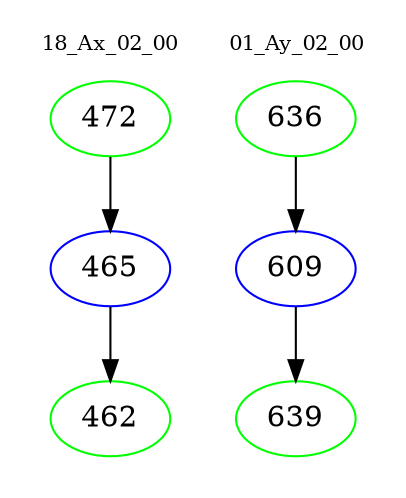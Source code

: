 digraph{
subgraph cluster_0 {
color = white
label = "18_Ax_02_00";
fontsize=10;
T0_472 [label="472", color="green"]
T0_472 -> T0_465 [color="black"]
T0_465 [label="465", color="blue"]
T0_465 -> T0_462 [color="black"]
T0_462 [label="462", color="green"]
}
subgraph cluster_1 {
color = white
label = "01_Ay_02_00";
fontsize=10;
T1_636 [label="636", color="green"]
T1_636 -> T1_609 [color="black"]
T1_609 [label="609", color="blue"]
T1_609 -> T1_639 [color="black"]
T1_639 [label="639", color="green"]
}
}

